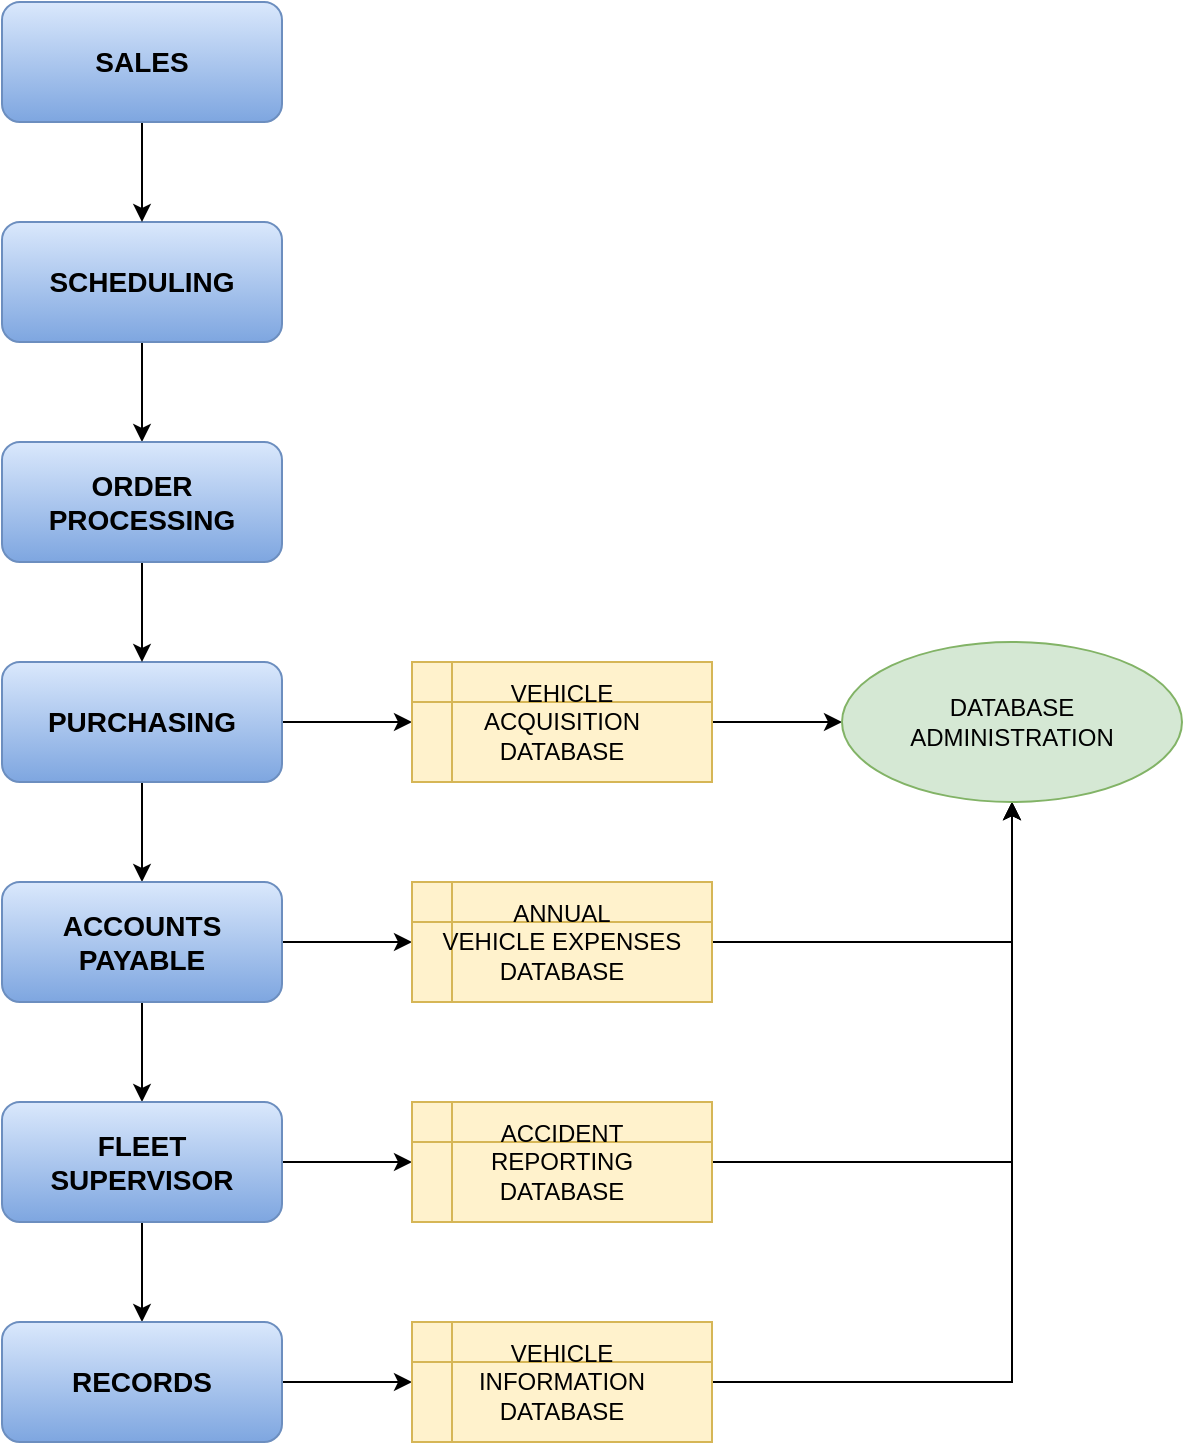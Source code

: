 <mxfile version="23.1.8" type="github">
  <diagram name="Page-1" id="NN37RcoCZwRrPdJvwBce">
    <mxGraphModel dx="2074" dy="786" grid="1" gridSize="10" guides="1" tooltips="1" connect="1" arrows="1" fold="1" page="1" pageScale="1" pageWidth="850" pageHeight="1100" math="0" shadow="0">
      <root>
        <mxCell id="0" />
        <mxCell id="1" parent="0" />
        <mxCell id="lgkQ3josSRU8KiiE4caH-10" style="edgeStyle=orthogonalEdgeStyle;rounded=0;orthogonalLoop=1;jettySize=auto;html=1;exitX=0.5;exitY=1;exitDx=0;exitDy=0;entryX=0.5;entryY=0;entryDx=0;entryDy=0;" edge="1" parent="1" source="lgkQ3josSRU8KiiE4caH-1" target="lgkQ3josSRU8KiiE4caH-2">
          <mxGeometry relative="1" as="geometry" />
        </mxCell>
        <mxCell id="lgkQ3josSRU8KiiE4caH-15" style="edgeStyle=orthogonalEdgeStyle;rounded=0;orthogonalLoop=1;jettySize=auto;html=1;exitX=1;exitY=0.5;exitDx=0;exitDy=0;entryX=0;entryY=0.5;entryDx=0;entryDy=0;" edge="1" parent="1" source="lgkQ3josSRU8KiiE4caH-1" target="lgkQ3josSRU8KiiE4caH-14">
          <mxGeometry relative="1" as="geometry" />
        </mxCell>
        <mxCell id="lgkQ3josSRU8KiiE4caH-1" value="&lt;b&gt;&lt;font style=&quot;font-size: 14px;&quot;&gt;PURCHASING&lt;/font&gt;&lt;/b&gt;" style="rounded=1;whiteSpace=wrap;html=1;fillColor=#dae8fc;gradientColor=#7ea6e0;strokeColor=#6c8ebf;" vertex="1" parent="1">
          <mxGeometry x="70" y="380" width="140" height="60" as="geometry" />
        </mxCell>
        <mxCell id="lgkQ3josSRU8KiiE4caH-11" style="edgeStyle=orthogonalEdgeStyle;rounded=0;orthogonalLoop=1;jettySize=auto;html=1;exitX=0.5;exitY=1;exitDx=0;exitDy=0;entryX=0.5;entryY=0;entryDx=0;entryDy=0;" edge="1" parent="1" source="lgkQ3josSRU8KiiE4caH-2" target="lgkQ3josSRU8KiiE4caH-6">
          <mxGeometry relative="1" as="geometry" />
        </mxCell>
        <mxCell id="lgkQ3josSRU8KiiE4caH-17" style="edgeStyle=orthogonalEdgeStyle;rounded=0;orthogonalLoop=1;jettySize=auto;html=1;exitX=1;exitY=0.5;exitDx=0;exitDy=0;" edge="1" parent="1" source="lgkQ3josSRU8KiiE4caH-2" target="lgkQ3josSRU8KiiE4caH-16">
          <mxGeometry relative="1" as="geometry" />
        </mxCell>
        <mxCell id="lgkQ3josSRU8KiiE4caH-2" value="&lt;b&gt;&lt;font style=&quot;font-size: 14px;&quot;&gt;ACCOUNTS PAYABLE&lt;/font&gt;&lt;/b&gt;" style="rounded=1;whiteSpace=wrap;html=1;fillColor=#dae8fc;gradientColor=#7ea6e0;strokeColor=#6c8ebf;" vertex="1" parent="1">
          <mxGeometry x="70" y="490" width="140" height="60" as="geometry" />
        </mxCell>
        <mxCell id="lgkQ3josSRU8KiiE4caH-8" style="edgeStyle=orthogonalEdgeStyle;rounded=0;orthogonalLoop=1;jettySize=auto;html=1;exitX=0.5;exitY=1;exitDx=0;exitDy=0;entryX=0.5;entryY=0;entryDx=0;entryDy=0;" edge="1" parent="1" source="lgkQ3josSRU8KiiE4caH-3" target="lgkQ3josSRU8KiiE4caH-4">
          <mxGeometry relative="1" as="geometry" />
        </mxCell>
        <mxCell id="lgkQ3josSRU8KiiE4caH-3" value="&lt;b&gt;&lt;font style=&quot;font-size: 14px;&quot;&gt;SCHEDULING&lt;/font&gt;&lt;/b&gt;" style="rounded=1;whiteSpace=wrap;html=1;fillColor=#dae8fc;gradientColor=#7ea6e0;strokeColor=#6c8ebf;" vertex="1" parent="1">
          <mxGeometry x="70" y="160" width="140" height="60" as="geometry" />
        </mxCell>
        <mxCell id="lgkQ3josSRU8KiiE4caH-9" style="edgeStyle=orthogonalEdgeStyle;rounded=0;orthogonalLoop=1;jettySize=auto;html=1;exitX=0.5;exitY=1;exitDx=0;exitDy=0;entryX=0.5;entryY=0;entryDx=0;entryDy=0;" edge="1" parent="1" source="lgkQ3josSRU8KiiE4caH-4" target="lgkQ3josSRU8KiiE4caH-1">
          <mxGeometry relative="1" as="geometry" />
        </mxCell>
        <mxCell id="lgkQ3josSRU8KiiE4caH-4" value="&lt;b&gt;&lt;font style=&quot;font-size: 14px;&quot;&gt;ORDER PROCESSING&lt;/font&gt;&lt;/b&gt;" style="rounded=1;whiteSpace=wrap;html=1;fillColor=#dae8fc;gradientColor=#7ea6e0;strokeColor=#6c8ebf;" vertex="1" parent="1">
          <mxGeometry x="70" y="270" width="140" height="60" as="geometry" />
        </mxCell>
        <mxCell id="lgkQ3josSRU8KiiE4caH-7" style="edgeStyle=orthogonalEdgeStyle;rounded=0;orthogonalLoop=1;jettySize=auto;html=1;exitX=0.5;exitY=1;exitDx=0;exitDy=0;entryX=0.5;entryY=0;entryDx=0;entryDy=0;" edge="1" parent="1" source="lgkQ3josSRU8KiiE4caH-5" target="lgkQ3josSRU8KiiE4caH-3">
          <mxGeometry relative="1" as="geometry" />
        </mxCell>
        <mxCell id="lgkQ3josSRU8KiiE4caH-5" value="&lt;b&gt;&lt;font style=&quot;font-size: 14px;&quot;&gt;SALES&lt;/font&gt;&lt;/b&gt;" style="rounded=1;whiteSpace=wrap;html=1;fillColor=#dae8fc;gradientColor=#7ea6e0;strokeColor=#6c8ebf;" vertex="1" parent="1">
          <mxGeometry x="70" y="50" width="140" height="60" as="geometry" />
        </mxCell>
        <mxCell id="lgkQ3josSRU8KiiE4caH-13" style="edgeStyle=orthogonalEdgeStyle;rounded=0;orthogonalLoop=1;jettySize=auto;html=1;exitX=1;exitY=0.5;exitDx=0;exitDy=0;entryX=0;entryY=0.5;entryDx=0;entryDy=0;" edge="1" parent="1" source="lgkQ3josSRU8KiiE4caH-6" target="lgkQ3josSRU8KiiE4caH-12">
          <mxGeometry relative="1" as="geometry" />
        </mxCell>
        <mxCell id="lgkQ3josSRU8KiiE4caH-19" style="edgeStyle=orthogonalEdgeStyle;rounded=0;orthogonalLoop=1;jettySize=auto;html=1;exitX=0.5;exitY=1;exitDx=0;exitDy=0;entryX=0.5;entryY=0;entryDx=0;entryDy=0;" edge="1" parent="1" source="lgkQ3josSRU8KiiE4caH-6" target="lgkQ3josSRU8KiiE4caH-18">
          <mxGeometry relative="1" as="geometry" />
        </mxCell>
        <mxCell id="lgkQ3josSRU8KiiE4caH-6" value="&lt;b&gt;&lt;font style=&quot;font-size: 14px;&quot;&gt;FLEET SUPERVISOR&lt;/font&gt;&lt;/b&gt;" style="rounded=1;whiteSpace=wrap;html=1;fillColor=#dae8fc;gradientColor=#7ea6e0;strokeColor=#6c8ebf;" vertex="1" parent="1">
          <mxGeometry x="70" y="600" width="140" height="60" as="geometry" />
        </mxCell>
        <mxCell id="lgkQ3josSRU8KiiE4caH-25" style="edgeStyle=orthogonalEdgeStyle;rounded=0;orthogonalLoop=1;jettySize=auto;html=1;exitX=1;exitY=0.5;exitDx=0;exitDy=0;entryX=0.5;entryY=1;entryDx=0;entryDy=0;" edge="1" parent="1" source="lgkQ3josSRU8KiiE4caH-12" target="lgkQ3josSRU8KiiE4caH-22">
          <mxGeometry relative="1" as="geometry" />
        </mxCell>
        <mxCell id="lgkQ3josSRU8KiiE4caH-12" value="ACCIDENT&lt;br&gt;REPORTING&lt;br&gt;DATABASE" style="shape=internalStorage;whiteSpace=wrap;html=1;backgroundOutline=1;fillColor=#fff2cc;strokeColor=#d6b656;" vertex="1" parent="1">
          <mxGeometry x="275" y="600" width="150" height="60" as="geometry" />
        </mxCell>
        <mxCell id="lgkQ3josSRU8KiiE4caH-23" style="edgeStyle=orthogonalEdgeStyle;rounded=0;orthogonalLoop=1;jettySize=auto;html=1;exitX=1;exitY=0.5;exitDx=0;exitDy=0;entryX=0;entryY=0.5;entryDx=0;entryDy=0;" edge="1" parent="1" source="lgkQ3josSRU8KiiE4caH-14" target="lgkQ3josSRU8KiiE4caH-22">
          <mxGeometry relative="1" as="geometry" />
        </mxCell>
        <mxCell id="lgkQ3josSRU8KiiE4caH-14" value="VEHICLE&lt;br&gt;ACQUISITION&lt;br&gt;DATABASE" style="shape=internalStorage;whiteSpace=wrap;html=1;backgroundOutline=1;fillColor=#fff2cc;strokeColor=#d6b656;" vertex="1" parent="1">
          <mxGeometry x="275" y="380" width="150" height="60" as="geometry" />
        </mxCell>
        <mxCell id="lgkQ3josSRU8KiiE4caH-26" style="edgeStyle=orthogonalEdgeStyle;rounded=0;orthogonalLoop=1;jettySize=auto;html=1;exitX=1;exitY=0.5;exitDx=0;exitDy=0;" edge="1" parent="1" source="lgkQ3josSRU8KiiE4caH-16" target="lgkQ3josSRU8KiiE4caH-22">
          <mxGeometry relative="1" as="geometry" />
        </mxCell>
        <mxCell id="lgkQ3josSRU8KiiE4caH-16" value="ANNUAL&lt;br&gt;VEHICLE EXPENSES&lt;br&gt;DATABASE" style="shape=internalStorage;whiteSpace=wrap;html=1;backgroundOutline=1;fillColor=#fff2cc;strokeColor=#d6b656;" vertex="1" parent="1">
          <mxGeometry x="275" y="490" width="150" height="60" as="geometry" />
        </mxCell>
        <mxCell id="lgkQ3josSRU8KiiE4caH-21" style="edgeStyle=orthogonalEdgeStyle;rounded=0;orthogonalLoop=1;jettySize=auto;html=1;exitX=1;exitY=0.5;exitDx=0;exitDy=0;entryX=0;entryY=0.5;entryDx=0;entryDy=0;" edge="1" parent="1" source="lgkQ3josSRU8KiiE4caH-18" target="lgkQ3josSRU8KiiE4caH-20">
          <mxGeometry relative="1" as="geometry" />
        </mxCell>
        <mxCell id="lgkQ3josSRU8KiiE4caH-18" value="&lt;b&gt;&lt;font style=&quot;font-size: 14px;&quot;&gt;RECORDS&lt;/font&gt;&lt;/b&gt;" style="rounded=1;whiteSpace=wrap;html=1;fillColor=#dae8fc;gradientColor=#7ea6e0;strokeColor=#6c8ebf;" vertex="1" parent="1">
          <mxGeometry x="70" y="710" width="140" height="60" as="geometry" />
        </mxCell>
        <mxCell id="lgkQ3josSRU8KiiE4caH-24" style="edgeStyle=orthogonalEdgeStyle;rounded=0;orthogonalLoop=1;jettySize=auto;html=1;exitX=1;exitY=0.5;exitDx=0;exitDy=0;entryX=0.5;entryY=1;entryDx=0;entryDy=0;" edge="1" parent="1" source="lgkQ3josSRU8KiiE4caH-20" target="lgkQ3josSRU8KiiE4caH-22">
          <mxGeometry relative="1" as="geometry" />
        </mxCell>
        <mxCell id="lgkQ3josSRU8KiiE4caH-20" value="VEHICLE&lt;br&gt;INFORMATION&lt;br&gt;DATABASE" style="shape=internalStorage;whiteSpace=wrap;html=1;backgroundOutline=1;fillColor=#fff2cc;strokeColor=#d6b656;" vertex="1" parent="1">
          <mxGeometry x="275" y="710" width="150" height="60" as="geometry" />
        </mxCell>
        <mxCell id="lgkQ3josSRU8KiiE4caH-22" value="DATABASE&lt;br&gt;ADMINISTRATION" style="ellipse;whiteSpace=wrap;html=1;fillColor=#d5e8d4;strokeColor=#82b366;" vertex="1" parent="1">
          <mxGeometry x="490" y="370" width="170" height="80" as="geometry" />
        </mxCell>
      </root>
    </mxGraphModel>
  </diagram>
</mxfile>
